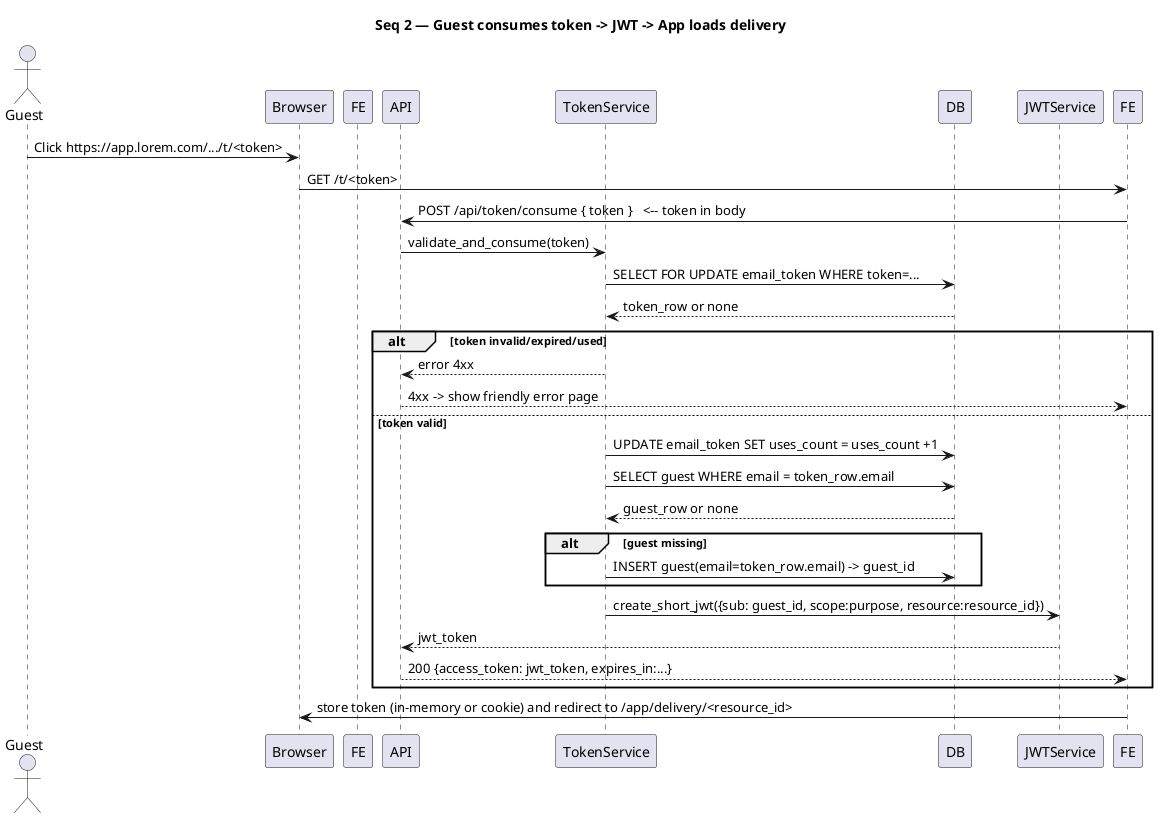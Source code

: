 @startuml
title Seq 2 — Guest consumes token -> JWT -> App loads delivery

actor Guest
participant Browser
participant FE as FrontendApp
participant API
participant TokenService
participant DB
participant JWTService

Guest -> Browser : Click https://app.lorem.com/.../t/<token>
Browser -> FE : GET /t/<token>
FE -> API : POST /api/token/consume { token }   <-- token in body
API -> TokenService : validate_and_consume(token)
TokenService -> DB : SELECT FOR UPDATE email_token WHERE token=...
DB --> TokenService : token_row or none
alt token invalid/expired/used
  TokenService --> API : error 4xx
  API --> FE : 4xx -> show friendly error page
else token valid
  TokenService -> DB : UPDATE email_token SET uses_count = uses_count +1
  TokenService -> DB : SELECT guest WHERE email = token_row.email
  DB --> TokenService : guest_row or none
  alt guest missing
    TokenService -> DB : INSERT guest(email=token_row.email) -> guest_id
  end
  TokenService -> JWTService : create_short_jwt({sub: guest_id, scope:purpose, resource:resource_id})
  JWTService --> API : jwt_token
  API --> FE : 200 {access_token: jwt_token, expires_in:...}
end
FE -> Browser : store token (in-memory or cookie) and redirect to /app/delivery/<resource_id>
@enduml
